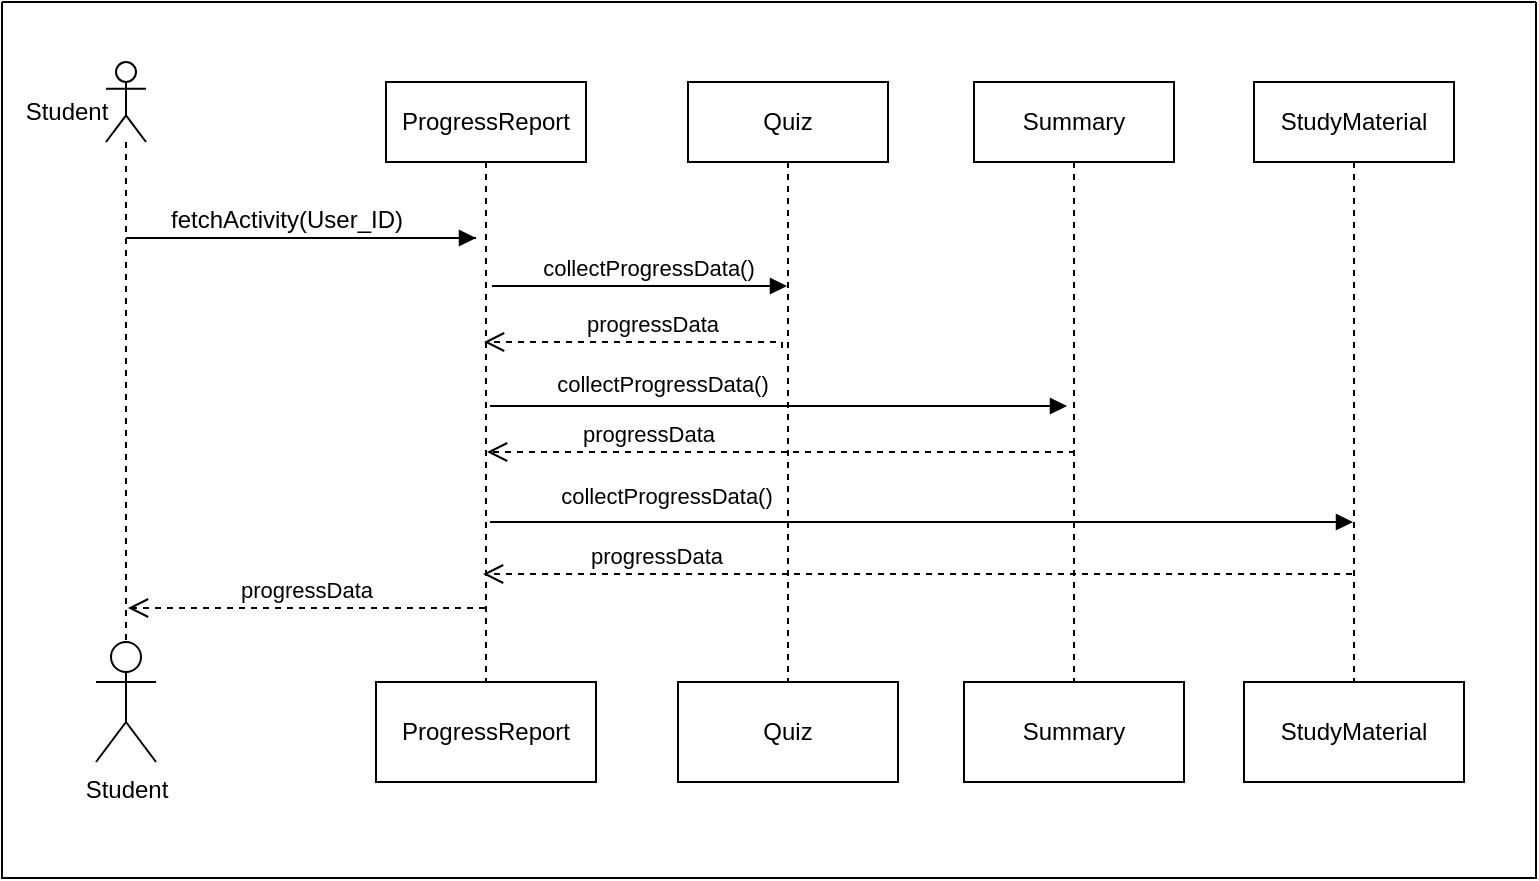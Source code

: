 <mxfile version="26.3.0">
  <diagram name="Page-1" id="2YBvvXClWsGukQMizWep">
    <mxGraphModel dx="1042" dy="562" grid="1" gridSize="10" guides="1" tooltips="1" connect="1" arrows="1" fold="1" page="1" pageScale="1" pageWidth="850" pageHeight="1100" math="0" shadow="0">
      <root>
        <mxCell id="0" />
        <mxCell id="1" parent="0" />
        <mxCell id="WMyclk9m8UFf-uLl6pAu-1" value="ProgressReport" style="shape=umlLifeline;perimeter=lifelinePerimeter;whiteSpace=wrap;html=1;container=0;dropTarget=0;collapsible=0;recursiveResize=0;outlineConnect=0;portConstraint=eastwest;newEdgeStyle={&quot;edgeStyle&quot;:&quot;elbowEdgeStyle&quot;,&quot;elbow&quot;:&quot;vertical&quot;,&quot;curved&quot;:0,&quot;rounded&quot;:0};" vertex="1" parent="1">
          <mxGeometry x="220" y="40" width="100" height="300" as="geometry" />
        </mxCell>
        <mxCell id="WMyclk9m8UFf-uLl6pAu-2" value="progressData" style="html=1;verticalAlign=bottom;endArrow=open;dashed=1;endSize=8;edgeStyle=elbowEdgeStyle;elbow=vertical;curved=0;rounded=0;" edge="1" parent="1">
          <mxGeometry relative="1" as="geometry">
            <mxPoint x="91" y="303" as="targetPoint" />
            <Array as="points">
              <mxPoint x="186" y="303" />
            </Array>
            <mxPoint x="269.5" y="303" as="sourcePoint" />
          </mxGeometry>
        </mxCell>
        <mxCell id="WMyclk9m8UFf-uLl6pAu-3" value="&amp;nbsp; &amp;nbsp; &amp;nbsp; &amp;nbsp; &amp;nbsp; &amp;nbsp; &amp;nbsp; &amp;nbsp; &amp;nbsp;" style="html=1;verticalAlign=bottom;endArrow=block;edgeStyle=elbowEdgeStyle;elbow=vertical;curved=0;rounded=0;" edge="1" parent="1">
          <mxGeometry relative="1" as="geometry">
            <mxPoint x="265" y="118" as="sourcePoint" />
            <Array as="points">
              <mxPoint x="90" y="118" />
            </Array>
            <mxPoint x="265" y="118" as="targetPoint" />
          </mxGeometry>
        </mxCell>
        <mxCell id="WMyclk9m8UFf-uLl6pAu-4" value="" style="shape=umlLifeline;perimeter=lifelinePerimeter;whiteSpace=wrap;html=1;container=1;dropTarget=0;collapsible=0;recursiveResize=0;outlineConnect=0;portConstraint=eastwest;newEdgeStyle={&quot;curved&quot;:0,&quot;rounded&quot;:0};participant=umlActor;" vertex="1" parent="1">
          <mxGeometry x="80" y="30" width="20" height="300" as="geometry" />
        </mxCell>
        <mxCell id="WMyclk9m8UFf-uLl6pAu-5" value="fetchActivity(User_ID)" style="text;html=1;align=center;verticalAlign=middle;resizable=0;points=[];autosize=1;strokeColor=none;fillColor=none;" vertex="1" parent="1">
          <mxGeometry x="100" y="94" width="140" height="30" as="geometry" />
        </mxCell>
        <mxCell id="WMyclk9m8UFf-uLl6pAu-6" value="ProgressReport" style="html=1;whiteSpace=wrap;" vertex="1" parent="1">
          <mxGeometry x="215" y="340" width="110" height="50" as="geometry" />
        </mxCell>
        <mxCell id="WMyclk9m8UFf-uLl6pAu-7" value="Student" style="shape=umlActor;verticalLabelPosition=bottom;verticalAlign=top;html=1;" vertex="1" parent="1">
          <mxGeometry x="75" y="320" width="30" height="60" as="geometry" />
        </mxCell>
        <mxCell id="WMyclk9m8UFf-uLl6pAu-8" value="Quiz" style="shape=umlLifeline;perimeter=lifelinePerimeter;whiteSpace=wrap;html=1;container=0;dropTarget=0;collapsible=0;recursiveResize=0;outlineConnect=0;portConstraint=eastwest;newEdgeStyle={&quot;edgeStyle&quot;:&quot;elbowEdgeStyle&quot;,&quot;elbow&quot;:&quot;vertical&quot;,&quot;curved&quot;:0,&quot;rounded&quot;:0};" vertex="1" parent="1">
          <mxGeometry x="371" y="40" width="100" height="300" as="geometry" />
        </mxCell>
        <mxCell id="WMyclk9m8UFf-uLl6pAu-9" value="Summary" style="shape=umlLifeline;perimeter=lifelinePerimeter;whiteSpace=wrap;html=1;container=0;dropTarget=0;collapsible=0;recursiveResize=0;outlineConnect=0;portConstraint=eastwest;newEdgeStyle={&quot;edgeStyle&quot;:&quot;elbowEdgeStyle&quot;,&quot;elbow&quot;:&quot;vertical&quot;,&quot;curved&quot;:0,&quot;rounded&quot;:0};" vertex="1" parent="1">
          <mxGeometry x="514" y="40" width="100" height="300" as="geometry" />
        </mxCell>
        <mxCell id="WMyclk9m8UFf-uLl6pAu-10" value="StudyMaterial" style="shape=umlLifeline;perimeter=lifelinePerimeter;whiteSpace=wrap;html=1;container=0;dropTarget=0;collapsible=0;recursiveResize=0;outlineConnect=0;portConstraint=eastwest;newEdgeStyle={&quot;edgeStyle&quot;:&quot;elbowEdgeStyle&quot;,&quot;elbow&quot;:&quot;vertical&quot;,&quot;curved&quot;:0,&quot;rounded&quot;:0};" vertex="1" parent="1">
          <mxGeometry x="654" y="40" width="100" height="300" as="geometry" />
        </mxCell>
        <mxCell id="WMyclk9m8UFf-uLl6pAu-11" value="Quiz" style="html=1;whiteSpace=wrap;" vertex="1" parent="1">
          <mxGeometry x="366" y="340" width="110" height="50" as="geometry" />
        </mxCell>
        <mxCell id="WMyclk9m8UFf-uLl6pAu-12" value="Summary" style="html=1;whiteSpace=wrap;" vertex="1" parent="1">
          <mxGeometry x="509" y="340" width="110" height="50" as="geometry" />
        </mxCell>
        <mxCell id="WMyclk9m8UFf-uLl6pAu-13" value="StudyMaterial" style="html=1;whiteSpace=wrap;" vertex="1" parent="1">
          <mxGeometry x="649" y="340" width="110" height="50" as="geometry" />
        </mxCell>
        <mxCell id="WMyclk9m8UFf-uLl6pAu-14" value="collectProgressData()" style="html=1;verticalAlign=bottom;endArrow=block;edgeStyle=elbowEdgeStyle;elbow=vertical;curved=0;rounded=0;targetPerimeterSpacing=0;endSize=6;strokeWidth=1;startSize=8;" edge="1" parent="1" target="WMyclk9m8UFf-uLl6pAu-8">
          <mxGeometry x="0.517" relative="1" as="geometry">
            <mxPoint x="416" y="142" as="sourcePoint" />
            <Array as="points">
              <mxPoint x="273" y="142" />
            </Array>
            <mxPoint x="416" y="142" as="targetPoint" />
            <mxPoint as="offset" />
          </mxGeometry>
        </mxCell>
        <mxCell id="WMyclk9m8UFf-uLl6pAu-15" value="progressData" style="html=1;verticalAlign=bottom;endArrow=open;dashed=1;endSize=8;edgeStyle=elbowEdgeStyle;elbow=vertical;curved=0;rounded=0;" edge="1" parent="1">
          <mxGeometry x="-0.105" relative="1" as="geometry">
            <mxPoint x="269" y="170" as="targetPoint" />
            <Array as="points">
              <mxPoint x="364" y="170" />
            </Array>
            <mxPoint x="418" y="173" as="sourcePoint" />
            <mxPoint as="offset" />
          </mxGeometry>
        </mxCell>
        <mxCell id="WMyclk9m8UFf-uLl6pAu-16" value="progressData" style="html=1;verticalAlign=bottom;endArrow=open;dashed=1;endSize=8;edgeStyle=elbowEdgeStyle;elbow=vertical;curved=0;rounded=0;" edge="1" parent="1">
          <mxGeometry x="0.459" relative="1" as="geometry">
            <mxPoint x="270.5" y="225" as="targetPoint" />
            <Array as="points">
              <mxPoint x="516" y="225" />
            </Array>
            <mxPoint x="564.5" y="225" as="sourcePoint" />
            <mxPoint x="1" as="offset" />
          </mxGeometry>
        </mxCell>
        <mxCell id="WMyclk9m8UFf-uLl6pAu-17" value="collectProgressData()" style="html=1;verticalAlign=bottom;endArrow=block;edgeStyle=elbowEdgeStyle;elbow=vertical;curved=0;rounded=0;" edge="1" parent="1">
          <mxGeometry x="0.126" y="2" relative="1" as="geometry">
            <mxPoint x="447" y="202" as="sourcePoint" />
            <Array as="points">
              <mxPoint x="272" y="202" />
            </Array>
            <mxPoint x="560.5" y="202" as="targetPoint" />
            <mxPoint as="offset" />
          </mxGeometry>
        </mxCell>
        <mxCell id="WMyclk9m8UFf-uLl6pAu-18" value="progressData" style="html=1;verticalAlign=bottom;endArrow=open;dashed=1;endSize=8;edgeStyle=elbowEdgeStyle;elbow=vertical;curved=0;rounded=0;" edge="1" parent="1">
          <mxGeometry x="0.602" relative="1" as="geometry">
            <mxPoint x="268.5" y="286" as="targetPoint" />
            <Array as="points">
              <mxPoint x="654.5" y="286" />
            </Array>
            <mxPoint x="703" y="286" as="sourcePoint" />
            <mxPoint as="offset" />
          </mxGeometry>
        </mxCell>
        <mxCell id="WMyclk9m8UFf-uLl6pAu-19" value="collectProgressData()" style="html=1;verticalAlign=bottom;endArrow=block;edgeStyle=elbowEdgeStyle;elbow=vertical;curved=0;rounded=0;" edge="1" parent="1" target="WMyclk9m8UFf-uLl6pAu-10">
          <mxGeometry x="0.079" y="4" relative="1" as="geometry">
            <mxPoint x="586.5" y="260" as="sourcePoint" />
            <Array as="points">
              <mxPoint x="272" y="260" />
            </Array>
            <mxPoint x="700" y="260" as="targetPoint" />
            <mxPoint as="offset" />
          </mxGeometry>
        </mxCell>
        <mxCell id="WMyclk9m8UFf-uLl6pAu-20" value="Student" style="text;html=1;align=center;verticalAlign=middle;resizable=0;points=[];autosize=1;strokeColor=none;fillColor=none;" vertex="1" parent="1">
          <mxGeometry x="30" y="40" width="60" height="30" as="geometry" />
        </mxCell>
        <mxCell id="WMyclk9m8UFf-uLl6pAu-21" value="" style="swimlane;startSize=0;" vertex="1" parent="1">
          <mxGeometry x="28" width="767" height="438" as="geometry">
            <mxRectangle x="28" width="50" height="44" as="alternateBounds" />
          </mxGeometry>
        </mxCell>
      </root>
    </mxGraphModel>
  </diagram>
</mxfile>
